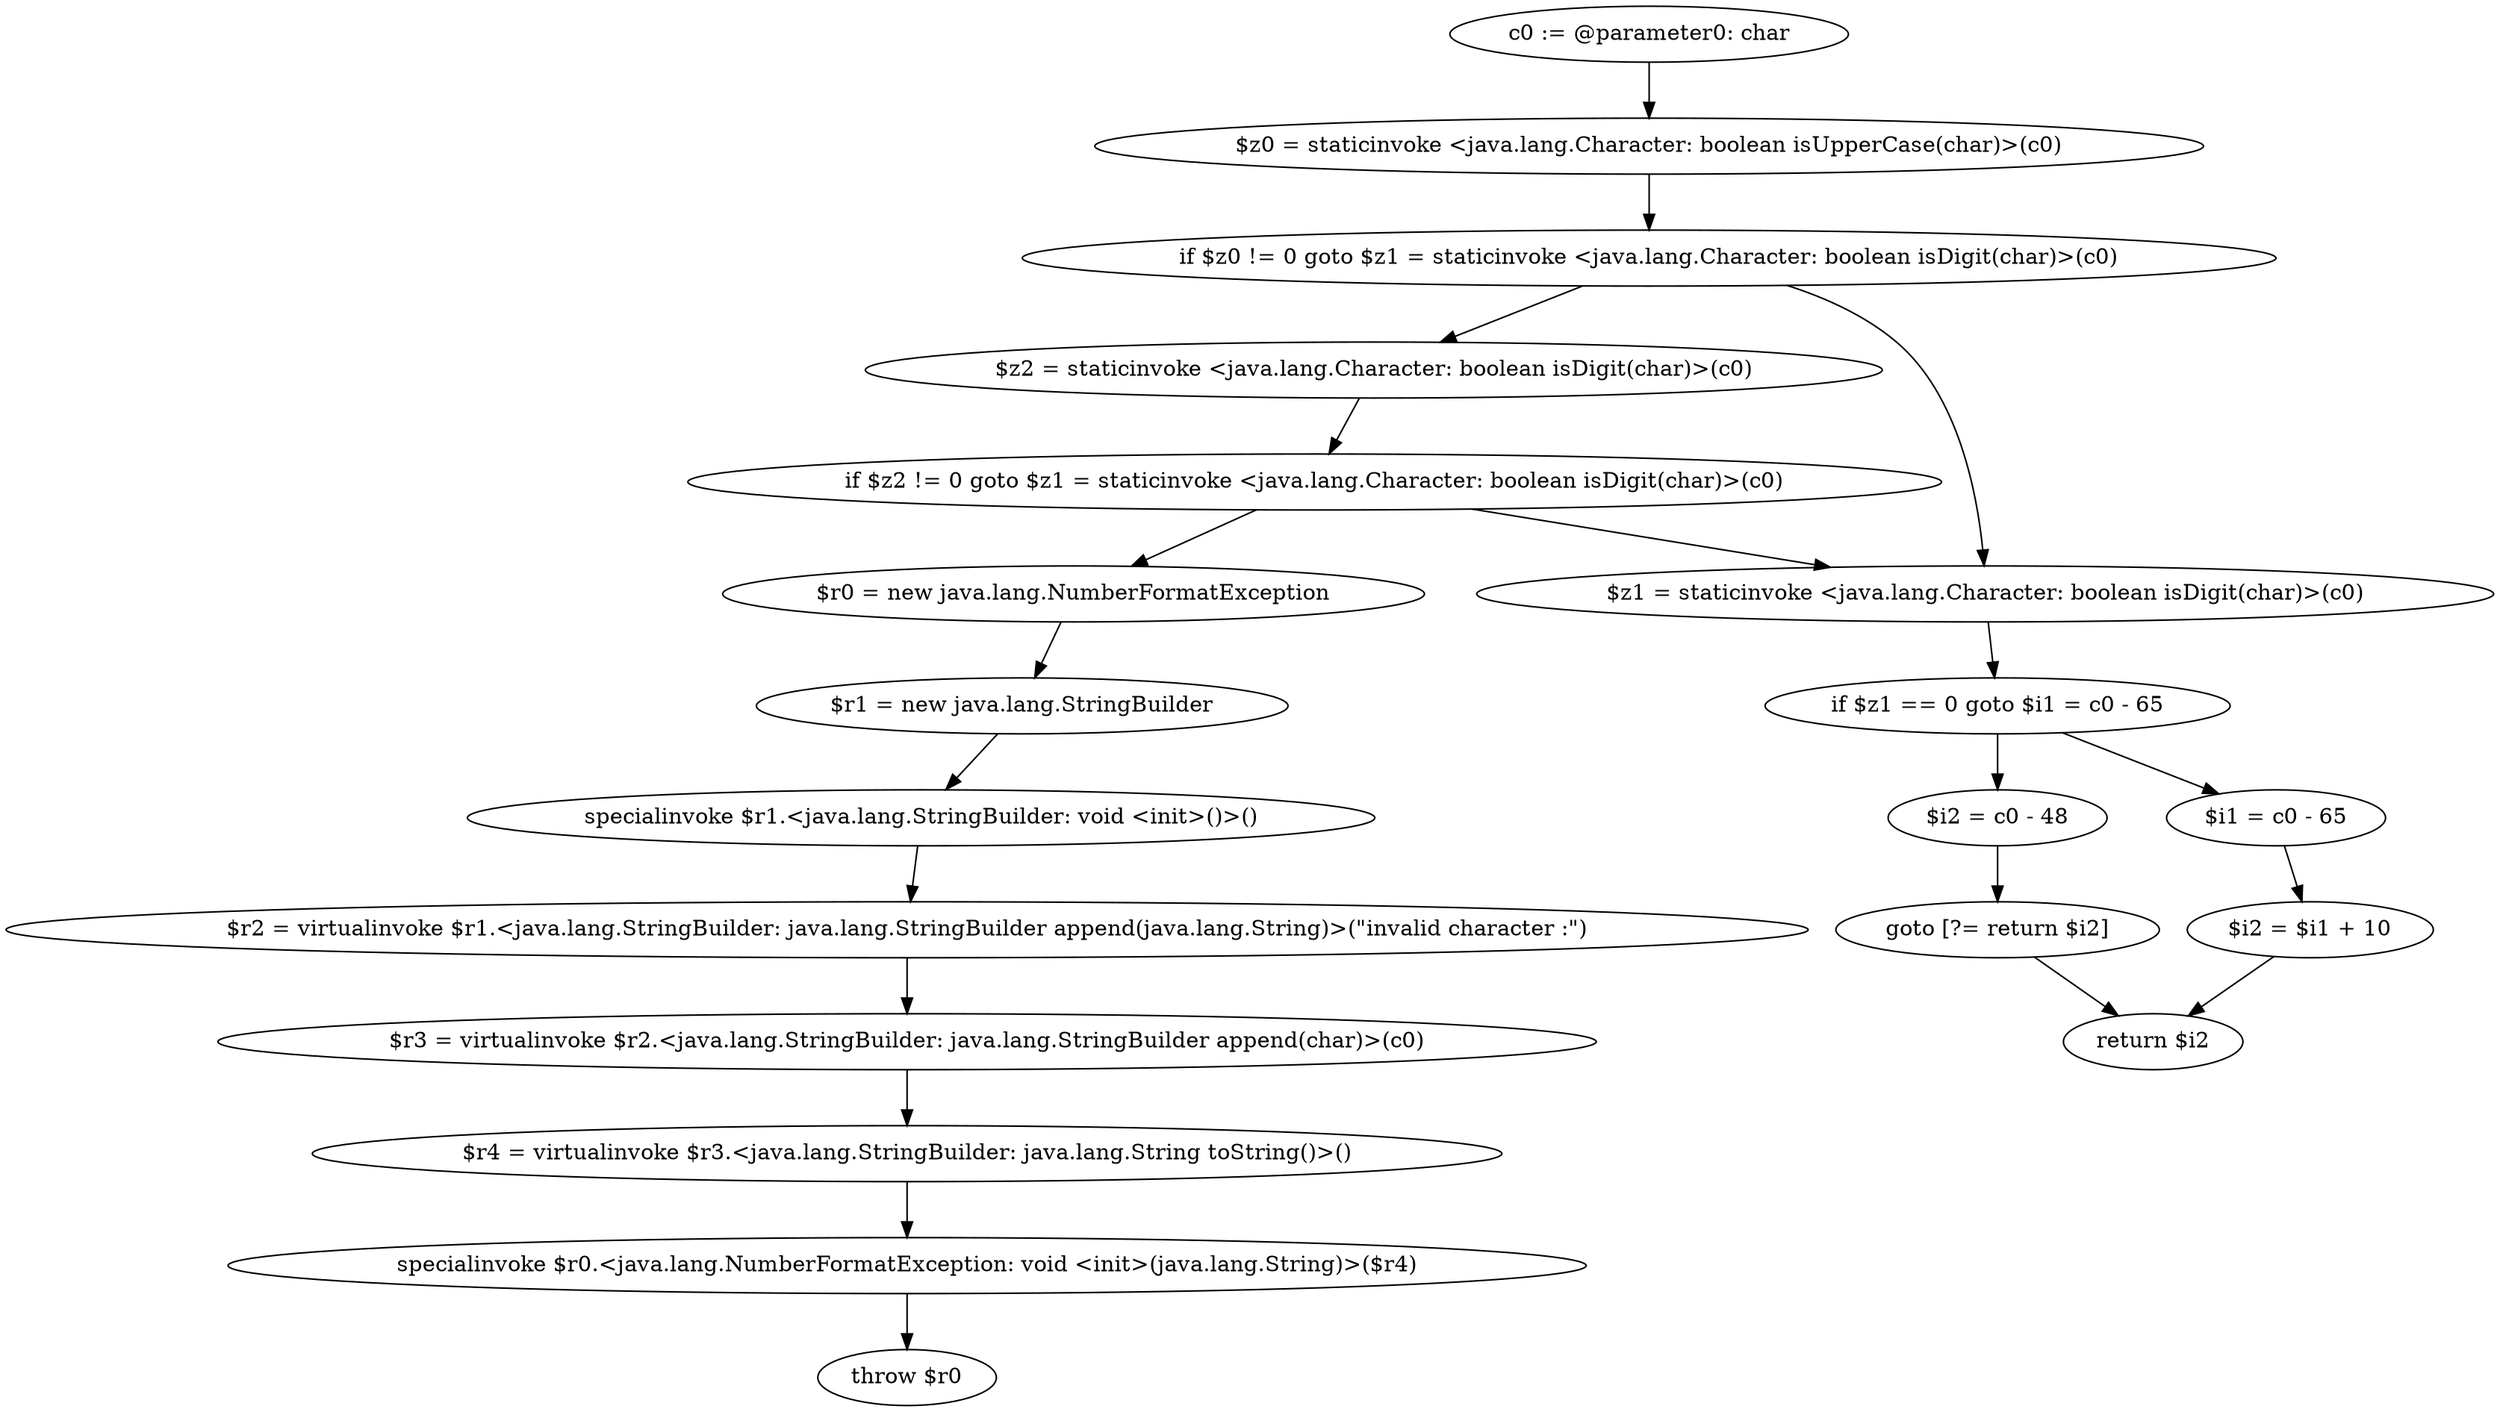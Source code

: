 digraph "unitGraph" {
    "c0 := @parameter0: char"
    "$z0 = staticinvoke <java.lang.Character: boolean isUpperCase(char)>(c0)"
    "if $z0 != 0 goto $z1 = staticinvoke <java.lang.Character: boolean isDigit(char)>(c0)"
    "$z2 = staticinvoke <java.lang.Character: boolean isDigit(char)>(c0)"
    "if $z2 != 0 goto $z1 = staticinvoke <java.lang.Character: boolean isDigit(char)>(c0)"
    "$r0 = new java.lang.NumberFormatException"
    "$r1 = new java.lang.StringBuilder"
    "specialinvoke $r1.<java.lang.StringBuilder: void <init>()>()"
    "$r2 = virtualinvoke $r1.<java.lang.StringBuilder: java.lang.StringBuilder append(java.lang.String)>(\"invalid character :\")"
    "$r3 = virtualinvoke $r2.<java.lang.StringBuilder: java.lang.StringBuilder append(char)>(c0)"
    "$r4 = virtualinvoke $r3.<java.lang.StringBuilder: java.lang.String toString()>()"
    "specialinvoke $r0.<java.lang.NumberFormatException: void <init>(java.lang.String)>($r4)"
    "throw $r0"
    "$z1 = staticinvoke <java.lang.Character: boolean isDigit(char)>(c0)"
    "if $z1 == 0 goto $i1 = c0 - 65"
    "$i2 = c0 - 48"
    "goto [?= return $i2]"
    "$i1 = c0 - 65"
    "$i2 = $i1 + 10"
    "return $i2"
    "c0 := @parameter0: char"->"$z0 = staticinvoke <java.lang.Character: boolean isUpperCase(char)>(c0)";
    "$z0 = staticinvoke <java.lang.Character: boolean isUpperCase(char)>(c0)"->"if $z0 != 0 goto $z1 = staticinvoke <java.lang.Character: boolean isDigit(char)>(c0)";
    "if $z0 != 0 goto $z1 = staticinvoke <java.lang.Character: boolean isDigit(char)>(c0)"->"$z2 = staticinvoke <java.lang.Character: boolean isDigit(char)>(c0)";
    "if $z0 != 0 goto $z1 = staticinvoke <java.lang.Character: boolean isDigit(char)>(c0)"->"$z1 = staticinvoke <java.lang.Character: boolean isDigit(char)>(c0)";
    "$z2 = staticinvoke <java.lang.Character: boolean isDigit(char)>(c0)"->"if $z2 != 0 goto $z1 = staticinvoke <java.lang.Character: boolean isDigit(char)>(c0)";
    "if $z2 != 0 goto $z1 = staticinvoke <java.lang.Character: boolean isDigit(char)>(c0)"->"$r0 = new java.lang.NumberFormatException";
    "if $z2 != 0 goto $z1 = staticinvoke <java.lang.Character: boolean isDigit(char)>(c0)"->"$z1 = staticinvoke <java.lang.Character: boolean isDigit(char)>(c0)";
    "$r0 = new java.lang.NumberFormatException"->"$r1 = new java.lang.StringBuilder";
    "$r1 = new java.lang.StringBuilder"->"specialinvoke $r1.<java.lang.StringBuilder: void <init>()>()";
    "specialinvoke $r1.<java.lang.StringBuilder: void <init>()>()"->"$r2 = virtualinvoke $r1.<java.lang.StringBuilder: java.lang.StringBuilder append(java.lang.String)>(\"invalid character :\")";
    "$r2 = virtualinvoke $r1.<java.lang.StringBuilder: java.lang.StringBuilder append(java.lang.String)>(\"invalid character :\")"->"$r3 = virtualinvoke $r2.<java.lang.StringBuilder: java.lang.StringBuilder append(char)>(c0)";
    "$r3 = virtualinvoke $r2.<java.lang.StringBuilder: java.lang.StringBuilder append(char)>(c0)"->"$r4 = virtualinvoke $r3.<java.lang.StringBuilder: java.lang.String toString()>()";
    "$r4 = virtualinvoke $r3.<java.lang.StringBuilder: java.lang.String toString()>()"->"specialinvoke $r0.<java.lang.NumberFormatException: void <init>(java.lang.String)>($r4)";
    "specialinvoke $r0.<java.lang.NumberFormatException: void <init>(java.lang.String)>($r4)"->"throw $r0";
    "$z1 = staticinvoke <java.lang.Character: boolean isDigit(char)>(c0)"->"if $z1 == 0 goto $i1 = c0 - 65";
    "if $z1 == 0 goto $i1 = c0 - 65"->"$i2 = c0 - 48";
    "if $z1 == 0 goto $i1 = c0 - 65"->"$i1 = c0 - 65";
    "$i2 = c0 - 48"->"goto [?= return $i2]";
    "goto [?= return $i2]"->"return $i2";
    "$i1 = c0 - 65"->"$i2 = $i1 + 10";
    "$i2 = $i1 + 10"->"return $i2";
}
